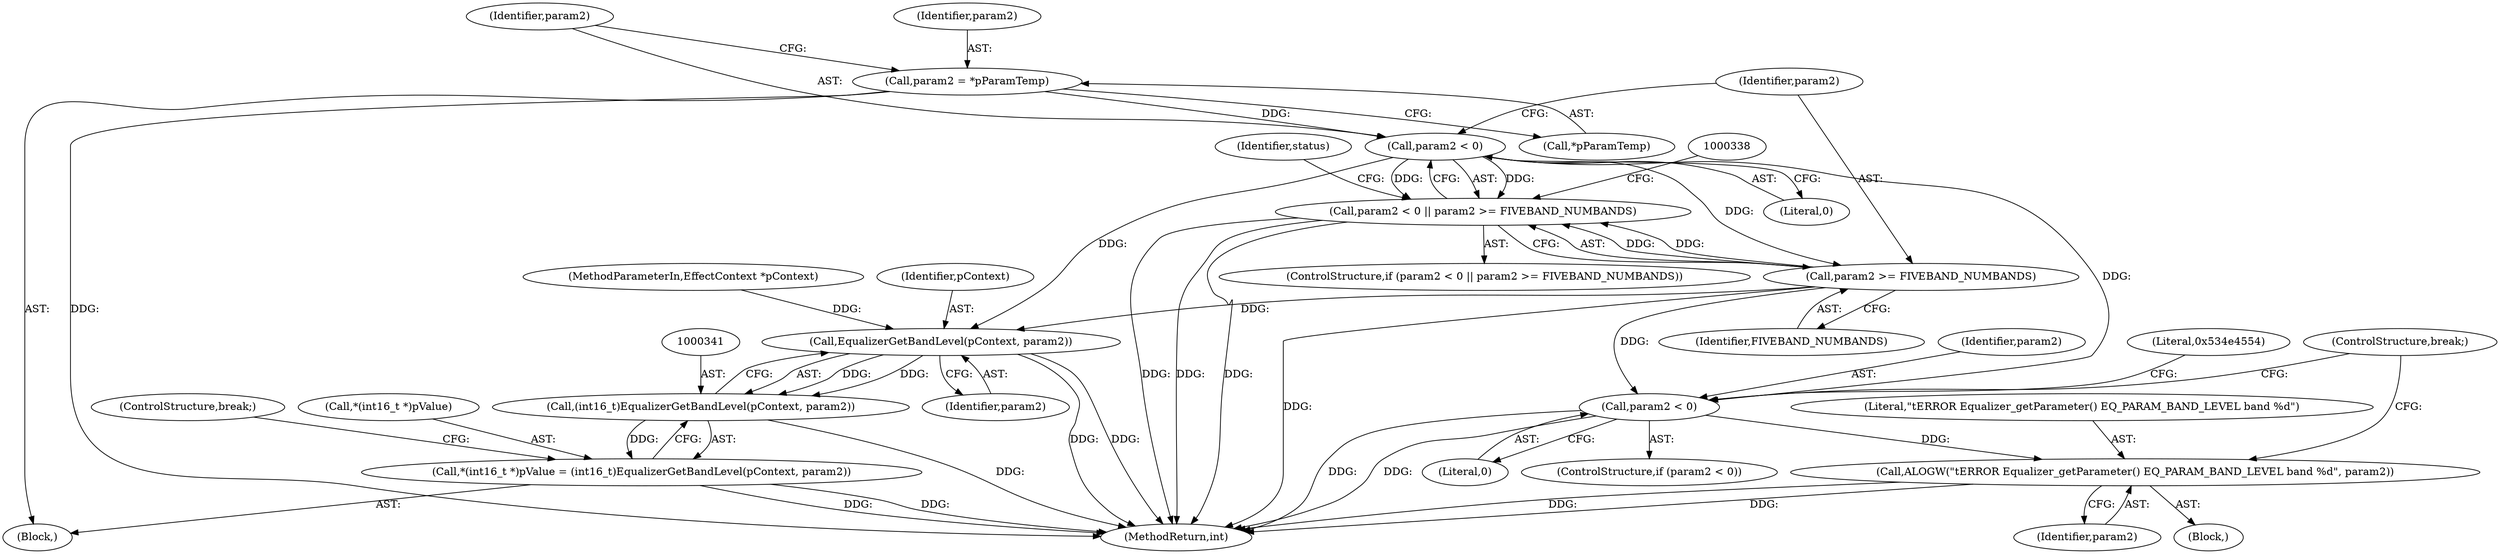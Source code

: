 digraph "0_Android_321ea5257e37c8edb26e66fe4ee78cca4cd915fe@pointer" {
"1000306" [label="(Call,param2 = *pParamTemp)"];
"1000312" [label="(Call,param2 < 0)"];
"1000311" [label="(Call,param2 < 0 || param2 >= FIVEBAND_NUMBANDS)"];
"1000315" [label="(Call,param2 >= FIVEBAND_NUMBANDS)"];
"1000324" [label="(Call,param2 < 0)"];
"1000331" [label="(Call,ALOGW(\"\tERROR Equalizer_getParameter() EQ_PARAM_BAND_LEVEL band %d\", param2))"];
"1000342" [label="(Call,EqualizerGetBandLevel(pContext, param2))"];
"1000340" [label="(Call,(int16_t)EqualizerGetBandLevel(pContext, param2))"];
"1000335" [label="(Call,*(int16_t *)pValue = (int16_t)EqualizerGetBandLevel(pContext, param2))"];
"1000326" [label="(Literal,0)"];
"1000331" [label="(Call,ALOGW(\"\tERROR Equalizer_getParameter() EQ_PARAM_BAND_LEVEL band %d\", param2))"];
"1000333" [label="(Identifier,param2)"];
"1000307" [label="(Identifier,param2)"];
"1000334" [label="(ControlStructure,break;)"];
"1000345" [label="(ControlStructure,break;)"];
"1000342" [label="(Call,EqualizerGetBandLevel(pContext, param2))"];
"1000315" [label="(Call,param2 >= FIVEBAND_NUMBANDS)"];
"1000312" [label="(Call,param2 < 0)"];
"1000111" [label="(MethodParameterIn,EffectContext *pContext)"];
"1000323" [label="(ControlStructure,if (param2 < 0))"];
"1000308" [label="(Call,*pParamTemp)"];
"1000340" [label="(Call,(int16_t)EqualizerGetBandLevel(pContext, param2))"];
"1000317" [label="(Identifier,FIVEBAND_NUMBANDS)"];
"1000311" [label="(Call,param2 < 0 || param2 >= FIVEBAND_NUMBANDS)"];
"1000313" [label="(Identifier,param2)"];
"1000310" [label="(ControlStructure,if (param2 < 0 || param2 >= FIVEBAND_NUMBANDS))"];
"1000335" [label="(Call,*(int16_t *)pValue = (int16_t)EqualizerGetBandLevel(pContext, param2))"];
"1000344" [label="(Identifier,param2)"];
"1000567" [label="(MethodReturn,int)"];
"1000277" [label="(Block,)"];
"1000332" [label="(Literal,\"\tERROR Equalizer_getParameter() EQ_PARAM_BAND_LEVEL band %d\")"];
"1000324" [label="(Call,param2 < 0)"];
"1000336" [label="(Call,*(int16_t *)pValue)"];
"1000306" [label="(Call,param2 = *pParamTemp)"];
"1000327" [label="(Block,)"];
"1000329" [label="(Literal,0x534e4554)"];
"1000320" [label="(Identifier,status)"];
"1000343" [label="(Identifier,pContext)"];
"1000316" [label="(Identifier,param2)"];
"1000314" [label="(Literal,0)"];
"1000325" [label="(Identifier,param2)"];
"1000306" -> "1000277"  [label="AST: "];
"1000306" -> "1000308"  [label="CFG: "];
"1000307" -> "1000306"  [label="AST: "];
"1000308" -> "1000306"  [label="AST: "];
"1000313" -> "1000306"  [label="CFG: "];
"1000306" -> "1000567"  [label="DDG: "];
"1000306" -> "1000312"  [label="DDG: "];
"1000312" -> "1000311"  [label="AST: "];
"1000312" -> "1000314"  [label="CFG: "];
"1000313" -> "1000312"  [label="AST: "];
"1000314" -> "1000312"  [label="AST: "];
"1000316" -> "1000312"  [label="CFG: "];
"1000311" -> "1000312"  [label="CFG: "];
"1000312" -> "1000311"  [label="DDG: "];
"1000312" -> "1000311"  [label="DDG: "];
"1000312" -> "1000315"  [label="DDG: "];
"1000312" -> "1000324"  [label="DDG: "];
"1000312" -> "1000342"  [label="DDG: "];
"1000311" -> "1000310"  [label="AST: "];
"1000311" -> "1000315"  [label="CFG: "];
"1000315" -> "1000311"  [label="AST: "];
"1000320" -> "1000311"  [label="CFG: "];
"1000338" -> "1000311"  [label="CFG: "];
"1000311" -> "1000567"  [label="DDG: "];
"1000311" -> "1000567"  [label="DDG: "];
"1000311" -> "1000567"  [label="DDG: "];
"1000315" -> "1000311"  [label="DDG: "];
"1000315" -> "1000311"  [label="DDG: "];
"1000315" -> "1000317"  [label="CFG: "];
"1000316" -> "1000315"  [label="AST: "];
"1000317" -> "1000315"  [label="AST: "];
"1000315" -> "1000567"  [label="DDG: "];
"1000315" -> "1000324"  [label="DDG: "];
"1000315" -> "1000342"  [label="DDG: "];
"1000324" -> "1000323"  [label="AST: "];
"1000324" -> "1000326"  [label="CFG: "];
"1000325" -> "1000324"  [label="AST: "];
"1000326" -> "1000324"  [label="AST: "];
"1000329" -> "1000324"  [label="CFG: "];
"1000334" -> "1000324"  [label="CFG: "];
"1000324" -> "1000567"  [label="DDG: "];
"1000324" -> "1000567"  [label="DDG: "];
"1000324" -> "1000331"  [label="DDG: "];
"1000331" -> "1000327"  [label="AST: "];
"1000331" -> "1000333"  [label="CFG: "];
"1000332" -> "1000331"  [label="AST: "];
"1000333" -> "1000331"  [label="AST: "];
"1000334" -> "1000331"  [label="CFG: "];
"1000331" -> "1000567"  [label="DDG: "];
"1000331" -> "1000567"  [label="DDG: "];
"1000342" -> "1000340"  [label="AST: "];
"1000342" -> "1000344"  [label="CFG: "];
"1000343" -> "1000342"  [label="AST: "];
"1000344" -> "1000342"  [label="AST: "];
"1000340" -> "1000342"  [label="CFG: "];
"1000342" -> "1000567"  [label="DDG: "];
"1000342" -> "1000567"  [label="DDG: "];
"1000342" -> "1000340"  [label="DDG: "];
"1000342" -> "1000340"  [label="DDG: "];
"1000111" -> "1000342"  [label="DDG: "];
"1000340" -> "1000335"  [label="AST: "];
"1000341" -> "1000340"  [label="AST: "];
"1000335" -> "1000340"  [label="CFG: "];
"1000340" -> "1000567"  [label="DDG: "];
"1000340" -> "1000335"  [label="DDG: "];
"1000335" -> "1000277"  [label="AST: "];
"1000336" -> "1000335"  [label="AST: "];
"1000345" -> "1000335"  [label="CFG: "];
"1000335" -> "1000567"  [label="DDG: "];
"1000335" -> "1000567"  [label="DDG: "];
}
